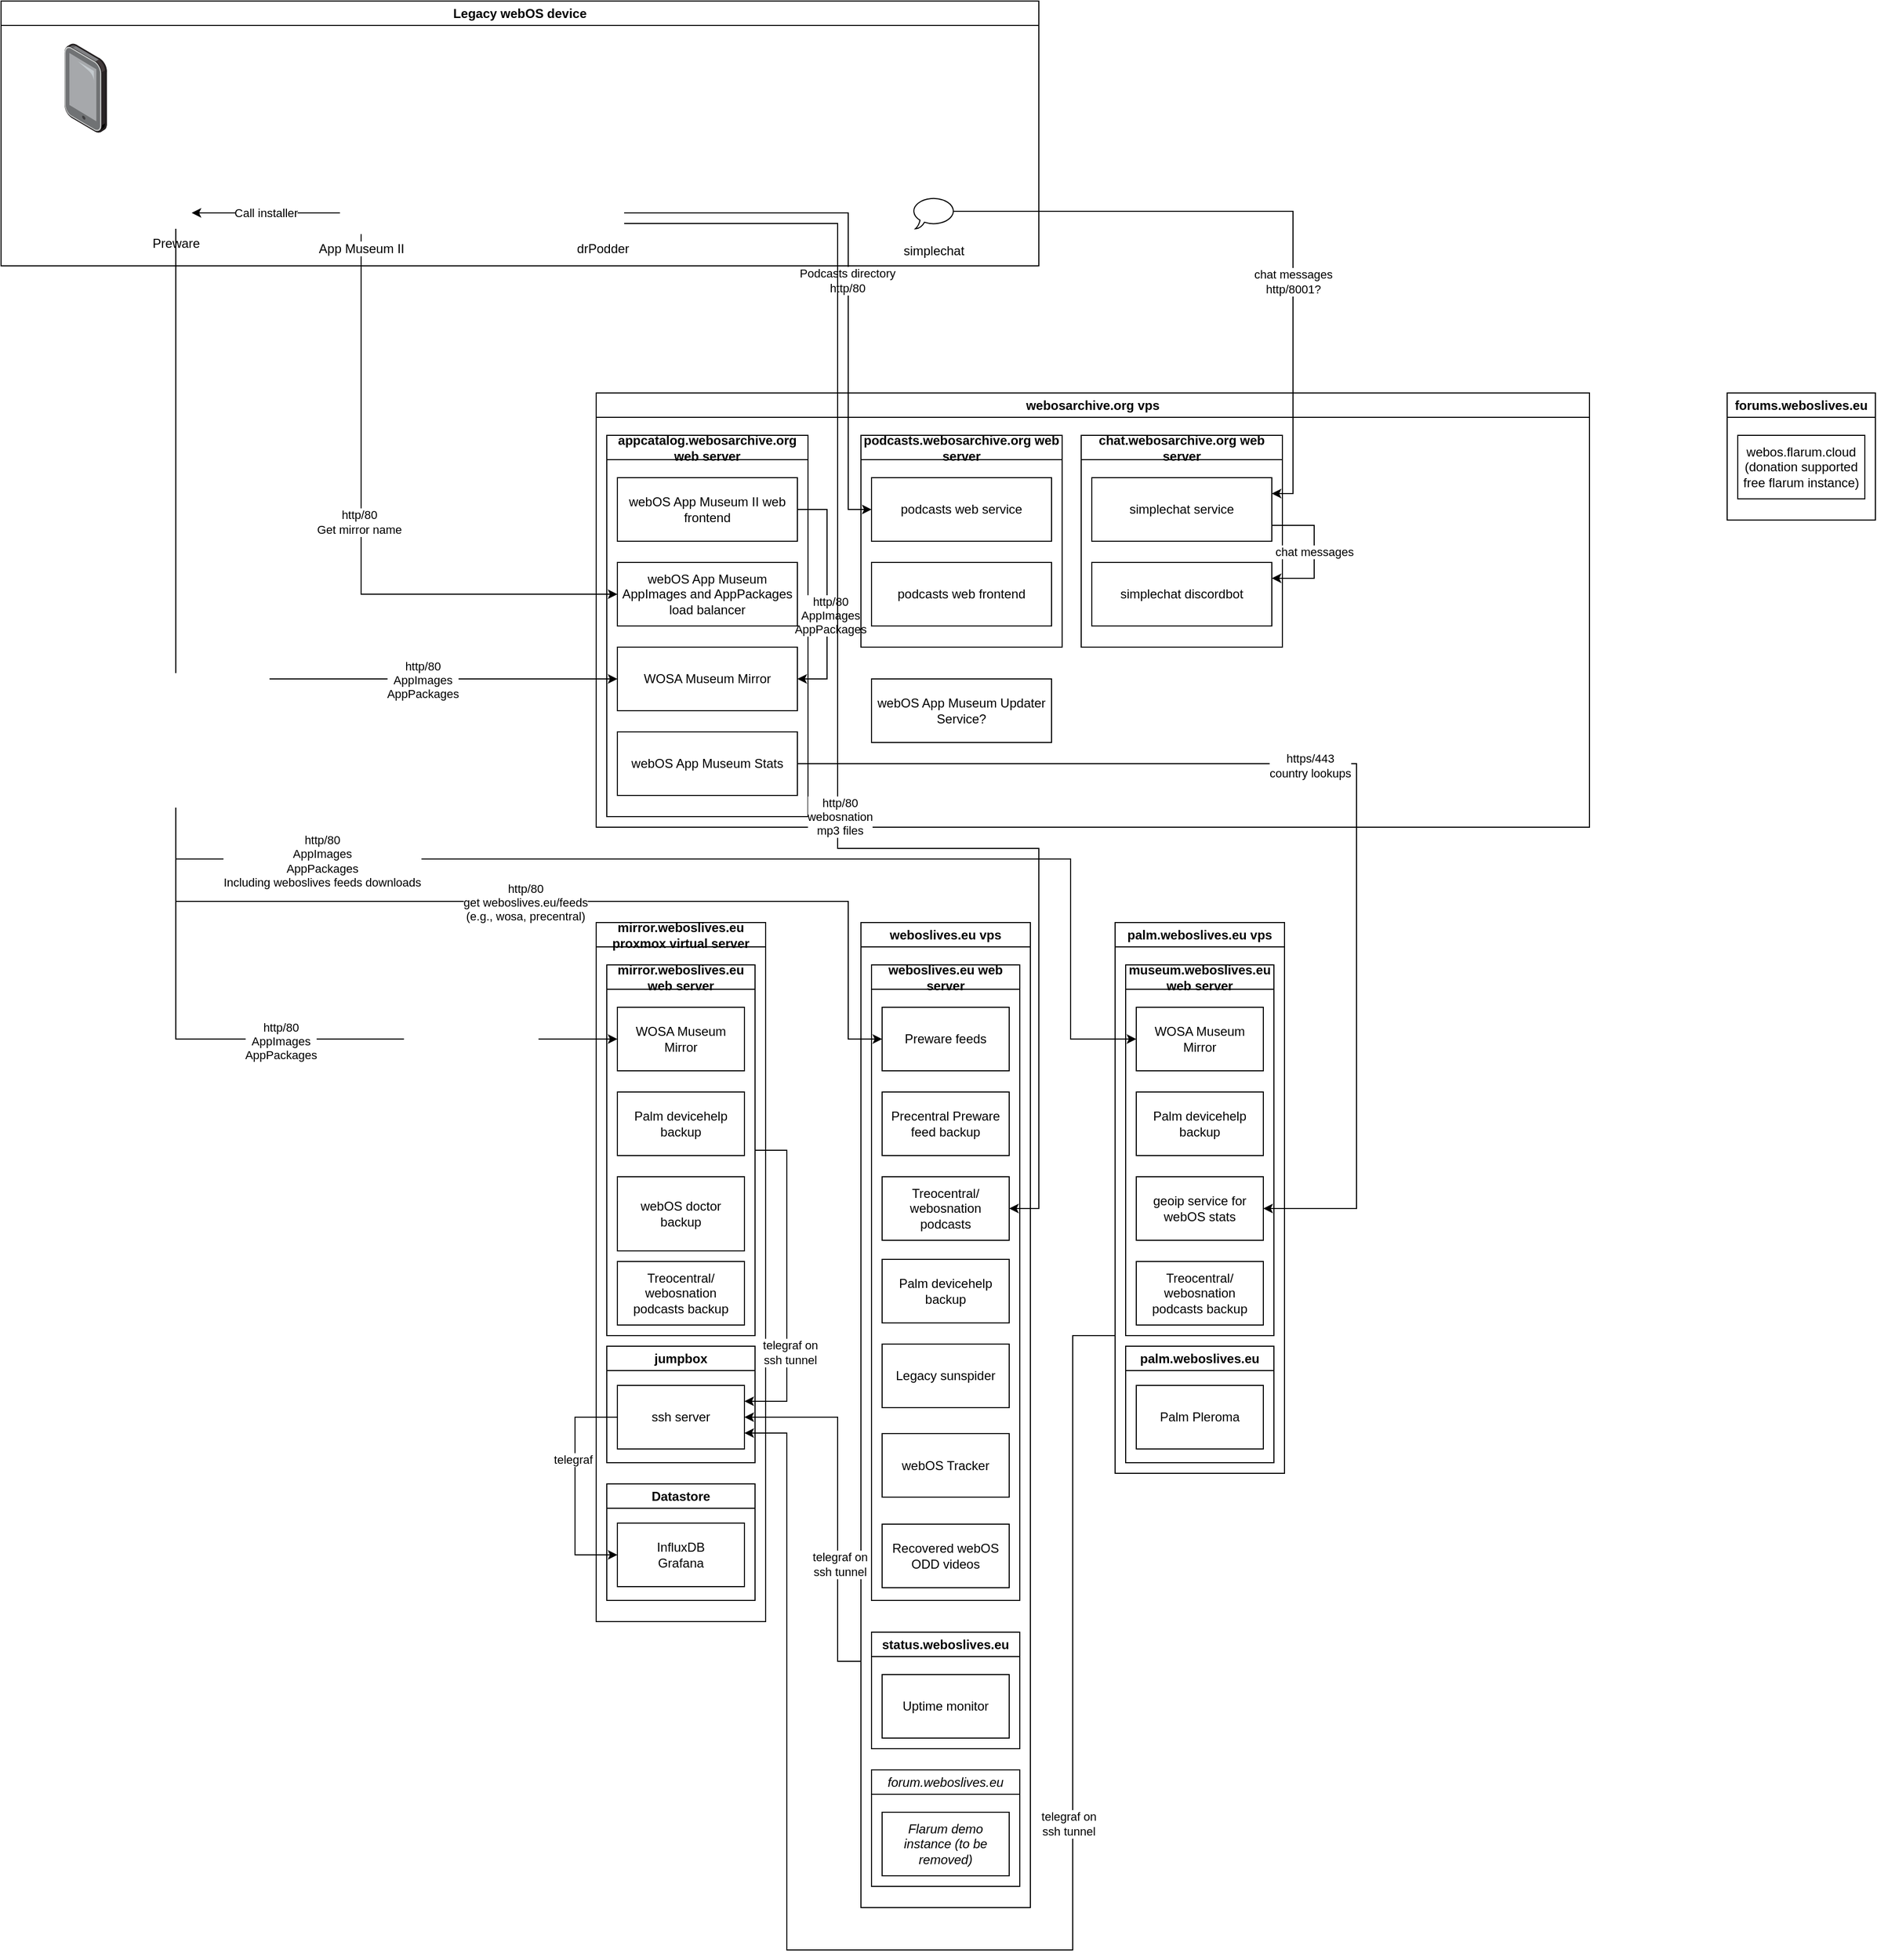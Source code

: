 <mxfile version="21.5.0" type="github">
  <diagram name="Page-1" id="cCbnzm1xCQD83DKspaT3">
    <mxGraphModel dx="3351" dy="2522" grid="1" gridSize="10" guides="1" tooltips="1" connect="1" arrows="1" fold="1" page="1" pageScale="1" pageWidth="827" pageHeight="1169" math="0" shadow="0">
      <root>
        <mxCell id="0" />
        <mxCell id="1" parent="0" />
        <mxCell id="PS-D71UFCIVm1v_QH7SR-17" value="weboslives.eu vps" style="swimlane;whiteSpace=wrap;html=1;" parent="1" vertex="1">
          <mxGeometry x="382" y="210" width="160" height="930" as="geometry" />
        </mxCell>
        <mxCell id="l4s4kaO-_cYa82F50tmw-3" value="weboslives.eu web server" style="swimlane;whiteSpace=wrap;html=1;" parent="PS-D71UFCIVm1v_QH7SR-17" vertex="1">
          <mxGeometry x="10" y="40" width="140" height="600" as="geometry">
            <mxRectangle x="310" y="190" width="120" height="30" as="alternateBounds" />
          </mxGeometry>
        </mxCell>
        <mxCell id="l4s4kaO-_cYa82F50tmw-4" value="Preware feeds" style="rounded=0;whiteSpace=wrap;html=1;" parent="l4s4kaO-_cYa82F50tmw-3" vertex="1">
          <mxGeometry x="10" y="40" width="120" height="60" as="geometry" />
        </mxCell>
        <mxCell id="l4s4kaO-_cYa82F50tmw-5" value="Precentral Preware feed backup" style="rounded=0;whiteSpace=wrap;html=1;" parent="l4s4kaO-_cYa82F50tmw-3" vertex="1">
          <mxGeometry x="10" y="120" width="120" height="60" as="geometry" />
        </mxCell>
        <mxCell id="PS-D71UFCIVm1v_QH7SR-1" value="Palm devicehelp backup" style="rounded=0;whiteSpace=wrap;html=1;" parent="l4s4kaO-_cYa82F50tmw-3" vertex="1">
          <mxGeometry x="10" y="278" width="120" height="60" as="geometry" />
        </mxCell>
        <mxCell id="PS-D71UFCIVm1v_QH7SR-2" value="Legacy sunspider" style="rounded=0;whiteSpace=wrap;html=1;" parent="l4s4kaO-_cYa82F50tmw-3" vertex="1">
          <mxGeometry x="10" y="358" width="120" height="60" as="geometry" />
        </mxCell>
        <mxCell id="PS-D71UFCIVm1v_QH7SR-3" value="webOS Tracker" style="rounded=0;whiteSpace=wrap;html=1;" parent="l4s4kaO-_cYa82F50tmw-3" vertex="1">
          <mxGeometry x="10" y="442.5" width="120" height="60" as="geometry" />
        </mxCell>
        <mxCell id="PS-D71UFCIVm1v_QH7SR-4" value="Recovered webOS ODD videos" style="rounded=0;whiteSpace=wrap;html=1;" parent="l4s4kaO-_cYa82F50tmw-3" vertex="1">
          <mxGeometry x="10" y="528" width="120" height="60" as="geometry" />
        </mxCell>
        <mxCell id="5oSPO5W26ucSjFXBTbh1-4" value="Treocentral/&lt;br&gt;webosnation podcasts" style="rounded=0;whiteSpace=wrap;html=1;" parent="l4s4kaO-_cYa82F50tmw-3" vertex="1">
          <mxGeometry x="10" y="200" width="120" height="60" as="geometry" />
        </mxCell>
        <mxCell id="PS-D71UFCIVm1v_QH7SR-18" value="status.weboslives.eu" style="swimlane;whiteSpace=wrap;html=1;" parent="PS-D71UFCIVm1v_QH7SR-17" vertex="1">
          <mxGeometry x="10" y="670" width="140" height="110" as="geometry" />
        </mxCell>
        <mxCell id="PS-D71UFCIVm1v_QH7SR-12" value="&lt;span style=&quot;font-style: normal;&quot;&gt;Uptime monitor&lt;/span&gt;" style="rounded=0;whiteSpace=wrap;html=1;fontStyle=2" parent="PS-D71UFCIVm1v_QH7SR-18" vertex="1">
          <mxGeometry x="10" y="40" width="120" height="60" as="geometry" />
        </mxCell>
        <mxCell id="PS-D71UFCIVm1v_QH7SR-51" value="forum.weboslives.eu" style="swimlane;whiteSpace=wrap;html=1;fontStyle=2" parent="PS-D71UFCIVm1v_QH7SR-17" vertex="1">
          <mxGeometry x="10" y="800" width="140" height="110" as="geometry" />
        </mxCell>
        <mxCell id="PS-D71UFCIVm1v_QH7SR-52" value="Flarum demo instance (to be removed)" style="rounded=0;whiteSpace=wrap;html=1;fontStyle=2" parent="PS-D71UFCIVm1v_QH7SR-51" vertex="1">
          <mxGeometry x="10" y="40" width="120" height="60" as="geometry" />
        </mxCell>
        <mxCell id="5oSPO5W26ucSjFXBTbh1-12" style="edgeStyle=orthogonalEdgeStyle;rounded=0;orthogonalLoop=1;jettySize=auto;html=1;exitX=0;exitY=0.75;exitDx=0;exitDy=0;entryX=1;entryY=0.75;entryDx=0;entryDy=0;" parent="1" source="PS-D71UFCIVm1v_QH7SR-31" target="PS-D71UFCIVm1v_QH7SR-43" edge="1">
          <mxGeometry relative="1" as="geometry">
            <Array as="points">
              <mxPoint x="582" y="600" />
              <mxPoint x="582" y="1180" />
              <mxPoint x="312" y="1180" />
              <mxPoint x="312" y="692" />
            </Array>
          </mxGeometry>
        </mxCell>
        <mxCell id="5oSPO5W26ucSjFXBTbh1-13" value="telegraf on&lt;br&gt;ssh tunnel" style="edgeLabel;html=1;align=center;verticalAlign=middle;resizable=0;points=[];" parent="5oSPO5W26ucSjFXBTbh1-12" vertex="1" connectable="0">
          <mxGeometry x="-0.294" y="-4" relative="1" as="geometry">
            <mxPoint as="offset" />
          </mxGeometry>
        </mxCell>
        <mxCell id="PS-D71UFCIVm1v_QH7SR-31" value="palm.weboslives.eu vps" style="swimlane;whiteSpace=wrap;html=1;" parent="1" vertex="1">
          <mxGeometry x="622" y="210" width="160" height="520" as="geometry" />
        </mxCell>
        <mxCell id="PS-D71UFCIVm1v_QH7SR-39" value="palm.weboslives.eu" style="swimlane;whiteSpace=wrap;html=1;" parent="PS-D71UFCIVm1v_QH7SR-31" vertex="1">
          <mxGeometry x="10" y="400" width="140" height="110" as="geometry" />
        </mxCell>
        <mxCell id="PS-D71UFCIVm1v_QH7SR-10" value="Palm Pleroma" style="rounded=0;whiteSpace=wrap;html=1;" parent="PS-D71UFCIVm1v_QH7SR-39" vertex="1">
          <mxGeometry x="10" y="37" width="120" height="60" as="geometry" />
        </mxCell>
        <mxCell id="PS-D71UFCIVm1v_QH7SR-5" value="museum.weboslives.eu web server" style="swimlane;whiteSpace=wrap;html=1;" parent="PS-D71UFCIVm1v_QH7SR-31" vertex="1">
          <mxGeometry x="10" y="40" width="140" height="350" as="geometry">
            <mxRectangle x="310" y="190" width="120" height="30" as="alternateBounds" />
          </mxGeometry>
        </mxCell>
        <mxCell id="PS-D71UFCIVm1v_QH7SR-6" value="WOSA Museum Mirror" style="rounded=0;whiteSpace=wrap;html=1;" parent="PS-D71UFCIVm1v_QH7SR-5" vertex="1">
          <mxGeometry x="10" y="40" width="120" height="60" as="geometry" />
        </mxCell>
        <mxCell id="PS-D71UFCIVm1v_QH7SR-7" value="Palm devicehelp backup" style="rounded=0;whiteSpace=wrap;html=1;" parent="PS-D71UFCIVm1v_QH7SR-5" vertex="1">
          <mxGeometry x="10" y="120" width="120" height="60" as="geometry" />
        </mxCell>
        <mxCell id="PS-D71UFCIVm1v_QH7SR-8" value="geoip service for webOS stats" style="rounded=0;whiteSpace=wrap;html=1;" parent="PS-D71UFCIVm1v_QH7SR-5" vertex="1">
          <mxGeometry x="10" y="200" width="120" height="60" as="geometry" />
        </mxCell>
        <mxCell id="PS-D71UFCIVm1v_QH7SR-9" value="Treocentral/&lt;br style=&quot;border-color: var(--border-color);&quot;&gt;webosnation podcasts backup" style="rounded=0;whiteSpace=wrap;html=1;" parent="PS-D71UFCIVm1v_QH7SR-5" vertex="1">
          <mxGeometry x="10" y="280" width="120" height="60" as="geometry" />
        </mxCell>
        <mxCell id="PS-D71UFCIVm1v_QH7SR-41" value="mirror.weboslives.eu proxmox virtual server" style="swimlane;whiteSpace=wrap;html=1;" parent="1" vertex="1">
          <mxGeometry x="132" y="210" width="160" height="660" as="geometry" />
        </mxCell>
        <mxCell id="PS-D71UFCIVm1v_QH7SR-42" value="jumpbox" style="swimlane;whiteSpace=wrap;html=1;" parent="PS-D71UFCIVm1v_QH7SR-41" vertex="1">
          <mxGeometry x="10" y="400" width="140" height="110" as="geometry" />
        </mxCell>
        <mxCell id="PS-D71UFCIVm1v_QH7SR-43" value="ssh server" style="rounded=0;whiteSpace=wrap;html=1;" parent="PS-D71UFCIVm1v_QH7SR-42" vertex="1">
          <mxGeometry x="10" y="37" width="120" height="60" as="geometry" />
        </mxCell>
        <mxCell id="5oSPO5W26ucSjFXBTbh1-8" style="edgeStyle=orthogonalEdgeStyle;rounded=0;orthogonalLoop=1;jettySize=auto;html=1;exitX=1;exitY=0.5;exitDx=0;exitDy=0;entryX=1;entryY=0.25;entryDx=0;entryDy=0;" parent="PS-D71UFCIVm1v_QH7SR-41" source="PS-D71UFCIVm1v_QH7SR-44" target="PS-D71UFCIVm1v_QH7SR-43" edge="1">
          <mxGeometry relative="1" as="geometry">
            <Array as="points">
              <mxPoint x="180" y="215" />
              <mxPoint x="180" y="452" />
            </Array>
          </mxGeometry>
        </mxCell>
        <mxCell id="5oSPO5W26ucSjFXBTbh1-9" value="telegraf on&lt;br style=&quot;border-color: var(--border-color);&quot;&gt;ssh tunnel" style="edgeLabel;html=1;align=center;verticalAlign=middle;resizable=0;points=[];" parent="5oSPO5W26ucSjFXBTbh1-8" vertex="1" connectable="0">
          <mxGeometry x="0.439" y="3" relative="1" as="geometry">
            <mxPoint as="offset" />
          </mxGeometry>
        </mxCell>
        <mxCell id="PS-D71UFCIVm1v_QH7SR-44" value="mirror.weboslives.eu web server" style="swimlane;whiteSpace=wrap;html=1;" parent="PS-D71UFCIVm1v_QH7SR-41" vertex="1">
          <mxGeometry x="10" y="40" width="140" height="350" as="geometry">
            <mxRectangle x="310" y="190" width="120" height="30" as="alternateBounds" />
          </mxGeometry>
        </mxCell>
        <mxCell id="PS-D71UFCIVm1v_QH7SR-45" value="WOSA Museum Mirror" style="rounded=0;whiteSpace=wrap;html=1;" parent="PS-D71UFCIVm1v_QH7SR-44" vertex="1">
          <mxGeometry x="10" y="40" width="120" height="60" as="geometry" />
        </mxCell>
        <mxCell id="PS-D71UFCIVm1v_QH7SR-46" value="Palm devicehelp backup" style="rounded=0;whiteSpace=wrap;html=1;" parent="PS-D71UFCIVm1v_QH7SR-44" vertex="1">
          <mxGeometry x="10" y="120" width="120" height="60" as="geometry" />
        </mxCell>
        <mxCell id="PS-D71UFCIVm1v_QH7SR-48" value="Treocentral/&lt;br style=&quot;border-color: var(--border-color);&quot;&gt;webosnation podcasts backup" style="rounded=0;whiteSpace=wrap;html=1;" parent="PS-D71UFCIVm1v_QH7SR-44" vertex="1">
          <mxGeometry x="10" y="280" width="120" height="60" as="geometry" />
        </mxCell>
        <mxCell id="PS-D71UFCIVm1v_QH7SR-47" value="webOS doctor backup" style="rounded=0;whiteSpace=wrap;html=1;" parent="PS-D71UFCIVm1v_QH7SR-44" vertex="1">
          <mxGeometry x="10" y="200" width="120" height="70" as="geometry" />
        </mxCell>
        <mxCell id="5oSPO5W26ucSjFXBTbh1-14" value="Datastore" style="swimlane;whiteSpace=wrap;html=1;" parent="PS-D71UFCIVm1v_QH7SR-41" vertex="1">
          <mxGeometry x="10" y="530" width="140" height="110" as="geometry" />
        </mxCell>
        <mxCell id="5oSPO5W26ucSjFXBTbh1-15" value="InfluxDB&lt;br&gt;Grafana" style="rounded=0;whiteSpace=wrap;html=1;" parent="5oSPO5W26ucSjFXBTbh1-14" vertex="1">
          <mxGeometry x="10" y="37" width="120" height="60" as="geometry" />
        </mxCell>
        <mxCell id="5oSPO5W26ucSjFXBTbh1-16" style="edgeStyle=orthogonalEdgeStyle;rounded=0;orthogonalLoop=1;jettySize=auto;html=1;exitX=0;exitY=0.5;exitDx=0;exitDy=0;entryX=0;entryY=0.5;entryDx=0;entryDy=0;" parent="PS-D71UFCIVm1v_QH7SR-41" source="PS-D71UFCIVm1v_QH7SR-43" target="5oSPO5W26ucSjFXBTbh1-15" edge="1">
          <mxGeometry relative="1" as="geometry">
            <Array as="points">
              <mxPoint x="-20" y="467" />
              <mxPoint x="-20" y="597" />
            </Array>
          </mxGeometry>
        </mxCell>
        <mxCell id="5oSPO5W26ucSjFXBTbh1-17" value="telegraf" style="edgeLabel;html=1;align=center;verticalAlign=middle;resizable=0;points=[];" parent="5oSPO5W26ucSjFXBTbh1-16" vertex="1" connectable="0">
          <mxGeometry x="-0.238" y="-2" relative="1" as="geometry">
            <mxPoint as="offset" />
          </mxGeometry>
        </mxCell>
        <mxCell id="5oSPO5W26ucSjFXBTbh1-10" style="edgeStyle=orthogonalEdgeStyle;rounded=0;orthogonalLoop=1;jettySize=auto;html=1;entryX=1;entryY=0.5;entryDx=0;entryDy=0;exitX=0;exitY=0.75;exitDx=0;exitDy=0;" parent="1" source="PS-D71UFCIVm1v_QH7SR-17" target="PS-D71UFCIVm1v_QH7SR-43" edge="1">
          <mxGeometry relative="1" as="geometry">
            <mxPoint x="330" y="370" as="sourcePoint" />
            <Array as="points">
              <mxPoint x="360" y="907" />
              <mxPoint x="360" y="677" />
            </Array>
          </mxGeometry>
        </mxCell>
        <mxCell id="5oSPO5W26ucSjFXBTbh1-11" value="telegraf on&lt;br style=&quot;border-color: var(--border-color);&quot;&gt;ssh tunnel" style="edgeLabel;html=1;align=center;verticalAlign=middle;resizable=0;points=[];" parent="5oSPO5W26ucSjFXBTbh1-10" vertex="1" connectable="0">
          <mxGeometry x="-0.329" y="-2" relative="1" as="geometry">
            <mxPoint as="offset" />
          </mxGeometry>
        </mxCell>
        <mxCell id="5oSPO5W26ucSjFXBTbh1-19" value="webosarchive.org vps" style="swimlane;whiteSpace=wrap;html=1;" parent="1" vertex="1">
          <mxGeometry x="132" y="-290" width="938" height="410" as="geometry" />
        </mxCell>
        <mxCell id="5oSPO5W26ucSjFXBTbh1-22" value="appcatalog.webosarchive.org web server" style="swimlane;whiteSpace=wrap;html=1;" parent="5oSPO5W26ucSjFXBTbh1-19" vertex="1">
          <mxGeometry x="10" y="40" width="190" height="360" as="geometry">
            <mxRectangle x="310" y="190" width="120" height="30" as="alternateBounds" />
          </mxGeometry>
        </mxCell>
        <mxCell id="5oSPO5W26ucSjFXBTbh1-28" style="edgeStyle=orthogonalEdgeStyle;rounded=0;orthogonalLoop=1;jettySize=auto;html=1;exitX=1;exitY=0.5;exitDx=0;exitDy=0;entryX=1;entryY=0.5;entryDx=0;entryDy=0;" parent="5oSPO5W26ucSjFXBTbh1-22" source="5oSPO5W26ucSjFXBTbh1-23" target="uOune92CNgHs2ACM1iYS-1" edge="1">
          <mxGeometry relative="1" as="geometry">
            <Array as="points">
              <mxPoint x="208" y="70" />
              <mxPoint x="208" y="230" />
            </Array>
          </mxGeometry>
        </mxCell>
        <mxCell id="5oSPO5W26ucSjFXBTbh1-36" value="http/80&lt;br style=&quot;border-color: var(--border-color);&quot;&gt;AppImages&lt;br style=&quot;border-color: var(--border-color);&quot;&gt;AppPackages" style="edgeLabel;html=1;align=center;verticalAlign=middle;resizable=0;points=[];" parent="5oSPO5W26ucSjFXBTbh1-28" vertex="1" connectable="0">
          <mxGeometry x="0.183" y="3" relative="1" as="geometry">
            <mxPoint as="offset" />
          </mxGeometry>
        </mxCell>
        <mxCell id="5oSPO5W26ucSjFXBTbh1-23" value="webOS App Museum II web frontend" style="rounded=0;whiteSpace=wrap;html=1;" parent="5oSPO5W26ucSjFXBTbh1-22" vertex="1">
          <mxGeometry x="10" y="40" width="170" height="60" as="geometry" />
        </mxCell>
        <mxCell id="5oSPO5W26ucSjFXBTbh1-27" value="webOS App Museum AppImages and AppPackages load balancer" style="rounded=0;whiteSpace=wrap;html=1;" parent="5oSPO5W26ucSjFXBTbh1-22" vertex="1">
          <mxGeometry x="10" y="120" width="170" height="60" as="geometry" />
        </mxCell>
        <mxCell id="uOune92CNgHs2ACM1iYS-1" value="WOSA Museum Mirror" style="rounded=0;whiteSpace=wrap;html=1;" vertex="1" parent="5oSPO5W26ucSjFXBTbh1-22">
          <mxGeometry x="10" y="200" width="170" height="60" as="geometry" />
        </mxCell>
        <mxCell id="uOune92CNgHs2ACM1iYS-5" value="webOS App Museum Stats" style="rounded=0;whiteSpace=wrap;html=1;" vertex="1" parent="5oSPO5W26ucSjFXBTbh1-22">
          <mxGeometry x="10" y="280" width="170" height="60" as="geometry" />
        </mxCell>
        <mxCell id="5oSPO5W26ucSjFXBTbh1-41" value="podcasts.webosarchive.org web server" style="swimlane;whiteSpace=wrap;html=1;" parent="5oSPO5W26ucSjFXBTbh1-19" vertex="1">
          <mxGeometry x="250" y="40" width="190" height="200" as="geometry">
            <mxRectangle x="310" y="190" width="120" height="30" as="alternateBounds" />
          </mxGeometry>
        </mxCell>
        <mxCell id="5oSPO5W26ucSjFXBTbh1-44" value="podcasts web service" style="rounded=0;whiteSpace=wrap;html=1;" parent="5oSPO5W26ucSjFXBTbh1-41" vertex="1">
          <mxGeometry x="10" y="40" width="170" height="60" as="geometry" />
        </mxCell>
        <mxCell id="5oSPO5W26ucSjFXBTbh1-53" value="podcasts web frontend" style="rounded=0;whiteSpace=wrap;html=1;" parent="5oSPO5W26ucSjFXBTbh1-41" vertex="1">
          <mxGeometry x="10" y="120" width="170" height="60" as="geometry" />
        </mxCell>
        <mxCell id="5oSPO5W26ucSjFXBTbh1-51" value="chat.webosarchive.org web server" style="swimlane;whiteSpace=wrap;html=1;" parent="5oSPO5W26ucSjFXBTbh1-19" vertex="1">
          <mxGeometry x="458" y="40" width="190" height="200" as="geometry">
            <mxRectangle x="310" y="190" width="120" height="30" as="alternateBounds" />
          </mxGeometry>
        </mxCell>
        <mxCell id="5oSPO5W26ucSjFXBTbh1-58" value="chat messages" style="edgeStyle=orthogonalEdgeStyle;rounded=0;orthogonalLoop=1;jettySize=auto;html=1;exitX=1;exitY=0.75;exitDx=0;exitDy=0;entryX=1;entryY=0.25;entryDx=0;entryDy=0;" parent="5oSPO5W26ucSjFXBTbh1-51" source="5oSPO5W26ucSjFXBTbh1-52" target="5oSPO5W26ucSjFXBTbh1-54" edge="1">
          <mxGeometry relative="1" as="geometry">
            <Array as="points">
              <mxPoint x="220" y="85" />
              <mxPoint x="220" y="135" />
            </Array>
          </mxGeometry>
        </mxCell>
        <mxCell id="5oSPO5W26ucSjFXBTbh1-52" value="simplechat service" style="rounded=0;whiteSpace=wrap;html=1;" parent="5oSPO5W26ucSjFXBTbh1-51" vertex="1">
          <mxGeometry x="10" y="40" width="170" height="60" as="geometry" />
        </mxCell>
        <mxCell id="5oSPO5W26ucSjFXBTbh1-54" value="simplechat discordbot" style="rounded=0;whiteSpace=wrap;html=1;" parent="5oSPO5W26ucSjFXBTbh1-51" vertex="1">
          <mxGeometry x="10" y="120" width="170" height="60" as="geometry" />
        </mxCell>
        <mxCell id="uOune92CNgHs2ACM1iYS-8" value="webOS App Museum Updater Service?" style="rounded=0;whiteSpace=wrap;html=1;" vertex="1" parent="5oSPO5W26ucSjFXBTbh1-19">
          <mxGeometry x="260" y="270" width="170" height="60" as="geometry" />
        </mxCell>
        <mxCell id="5oSPO5W26ucSjFXBTbh1-29" style="edgeStyle=orthogonalEdgeStyle;rounded=0;orthogonalLoop=1;jettySize=auto;html=1;entryX=0;entryY=0.5;entryDx=0;entryDy=0;exitX=0.5;exitY=1;exitDx=0;exitDy=0;" parent="1" source="uOune92CNgHs2ACM1iYS-15" target="PS-D71UFCIVm1v_QH7SR-6" edge="1">
          <mxGeometry relative="1" as="geometry">
            <Array as="points">
              <mxPoint x="-265" y="150" />
              <mxPoint x="580" y="150" />
              <mxPoint x="580" y="320" />
            </Array>
          </mxGeometry>
        </mxCell>
        <mxCell id="uOune92CNgHs2ACM1iYS-24" value="http/80&lt;br style=&quot;border-color: var(--border-color);&quot;&gt;AppImages&lt;br style=&quot;border-color: var(--border-color);&quot;&gt;AppPackages&lt;br style=&quot;border-color: var(--border-color);&quot;&gt;Including weboslives feeds downloads" style="edgeLabel;html=1;align=center;verticalAlign=middle;resizable=0;points=[];" vertex="1" connectable="0" parent="5oSPO5W26ucSjFXBTbh1-29">
          <mxGeometry x="-0.124" y="-2" relative="1" as="geometry">
            <mxPoint as="offset" />
          </mxGeometry>
        </mxCell>
        <mxCell id="5oSPO5W26ucSjFXBTbh1-30" style="edgeStyle=orthogonalEdgeStyle;rounded=0;orthogonalLoop=1;jettySize=auto;html=1;entryX=0;entryY=0.5;entryDx=0;entryDy=0;exitX=0.5;exitY=1;exitDx=0;exitDy=0;" parent="1" source="uOune92CNgHs2ACM1iYS-15" target="PS-D71UFCIVm1v_QH7SR-45" edge="1">
          <mxGeometry relative="1" as="geometry">
            <Array as="points">
              <mxPoint x="-265" y="320" />
            </Array>
          </mxGeometry>
        </mxCell>
        <mxCell id="5oSPO5W26ucSjFXBTbh1-32" value="http/80&lt;br style=&quot;border-color: var(--border-color);&quot;&gt;AppImages&lt;br style=&quot;border-color: var(--border-color);&quot;&gt;AppPackages" style="edgeLabel;html=1;align=center;verticalAlign=middle;resizable=0;points=[];" parent="5oSPO5W26ucSjFXBTbh1-30" vertex="1" connectable="0">
          <mxGeometry x="0.462" y="-2" relative="1" as="geometry">
            <mxPoint as="offset" />
          </mxGeometry>
        </mxCell>
        <mxCell id="5oSPO5W26ucSjFXBTbh1-46" style="edgeStyle=orthogonalEdgeStyle;rounded=0;orthogonalLoop=1;jettySize=auto;html=1;exitX=1;exitY=0.5;exitDx=0;exitDy=0;entryX=0;entryY=0.5;entryDx=0;entryDy=0;" parent="1" source="5oSPO5W26ucSjFXBTbh1-37" target="5oSPO5W26ucSjFXBTbh1-44" edge="1">
          <mxGeometry relative="1" as="geometry">
            <Array as="points">
              <mxPoint x="370" y="-460" />
              <mxPoint x="370" y="-180" />
            </Array>
          </mxGeometry>
        </mxCell>
        <mxCell id="5oSPO5W26ucSjFXBTbh1-47" value="Podcasts directory&lt;br&gt;http/80" style="edgeLabel;html=1;align=center;verticalAlign=middle;resizable=0;points=[];" parent="5oSPO5W26ucSjFXBTbh1-46" vertex="1" connectable="0">
          <mxGeometry x="0.072" y="-1" relative="1" as="geometry">
            <mxPoint as="offset" />
          </mxGeometry>
        </mxCell>
        <mxCell id="5oSPO5W26ucSjFXBTbh1-48" style="edgeStyle=orthogonalEdgeStyle;rounded=0;orthogonalLoop=1;jettySize=auto;html=1;exitX=1;exitY=0.75;exitDx=0;exitDy=0;entryX=1;entryY=0.5;entryDx=0;entryDy=0;" parent="1" source="5oSPO5W26ucSjFXBTbh1-37" target="5oSPO5W26ucSjFXBTbh1-4" edge="1">
          <mxGeometry relative="1" as="geometry">
            <mxPoint x="50" y="-90.0" as="targetPoint" />
            <Array as="points">
              <mxPoint x="360" y="-450" />
              <mxPoint x="360" y="140" />
              <mxPoint x="550" y="140" />
              <mxPoint x="550" y="480" />
            </Array>
          </mxGeometry>
        </mxCell>
        <mxCell id="uOune92CNgHs2ACM1iYS-25" value="http/80&lt;br style=&quot;border-color: var(--border-color);&quot;&gt;webosnation&lt;br style=&quot;border-color: var(--border-color);&quot;&gt;mp3 files" style="edgeLabel;html=1;align=center;verticalAlign=middle;resizable=0;points=[];" vertex="1" connectable="0" parent="5oSPO5W26ucSjFXBTbh1-48">
          <mxGeometry x="0.128" y="2" relative="1" as="geometry">
            <mxPoint as="offset" />
          </mxGeometry>
        </mxCell>
        <mxCell id="5oSPO5W26ucSjFXBTbh1-56" style="edgeStyle=orthogonalEdgeStyle;rounded=0;orthogonalLoop=1;jettySize=auto;html=1;exitX=0.945;exitY=0.45;exitDx=0;exitDy=0;exitPerimeter=0;entryX=1;entryY=0.25;entryDx=0;entryDy=0;" parent="1" source="5oSPO5W26ucSjFXBTbh1-55" target="5oSPO5W26ucSjFXBTbh1-52" edge="1">
          <mxGeometry relative="1" as="geometry" />
        </mxCell>
        <mxCell id="5oSPO5W26ucSjFXBTbh1-57" value="chat messages&lt;br&gt;http/8001?" style="edgeLabel;html=1;align=center;verticalAlign=middle;resizable=0;points=[];" parent="5oSPO5W26ucSjFXBTbh1-56" vertex="1" connectable="0">
          <mxGeometry x="0.274" relative="1" as="geometry">
            <mxPoint as="offset" />
          </mxGeometry>
        </mxCell>
        <mxCell id="5oSPO5W26ucSjFXBTbh1-63" style="edgeStyle=orthogonalEdgeStyle;rounded=0;orthogonalLoop=1;jettySize=auto;html=1;exitX=0.5;exitY=1;exitDx=0;exitDy=0;entryX=0;entryY=0.5;entryDx=0;entryDy=0;" parent="1" source="5oSPO5W26ucSjFXBTbh1-61" target="5oSPO5W26ucSjFXBTbh1-27" edge="1">
          <mxGeometry relative="1" as="geometry">
            <Array as="points">
              <mxPoint x="-90" y="-100" />
            </Array>
          </mxGeometry>
        </mxCell>
        <mxCell id="5oSPO5W26ucSjFXBTbh1-64" value="http/80&lt;br&gt;Get mirror name" style="edgeLabel;html=1;align=center;verticalAlign=middle;resizable=0;points=[];" parent="5oSPO5W26ucSjFXBTbh1-63" vertex="1" connectable="0">
          <mxGeometry x="-0.067" y="-2" relative="1" as="geometry">
            <mxPoint as="offset" />
          </mxGeometry>
        </mxCell>
        <mxCell id="uOune92CNgHs2ACM1iYS-6" style="edgeStyle=orthogonalEdgeStyle;rounded=0;orthogonalLoop=1;jettySize=auto;html=1;entryX=0;entryY=0.5;entryDx=0;entryDy=0;exitX=0.5;exitY=1;exitDx=0;exitDy=0;" edge="1" parent="1" source="uOune92CNgHs2ACM1iYS-15" target="uOune92CNgHs2ACM1iYS-1">
          <mxGeometry relative="1" as="geometry">
            <Array as="points">
              <mxPoint x="-265" y="-20" />
            </Array>
          </mxGeometry>
        </mxCell>
        <mxCell id="uOune92CNgHs2ACM1iYS-7" value="http/80&lt;br style=&quot;border-color: var(--border-color);&quot;&gt;AppImages&lt;br style=&quot;border-color: var(--border-color);&quot;&gt;AppPackages" style="edgeLabel;html=1;align=center;verticalAlign=middle;resizable=0;points=[];" vertex="1" connectable="0" parent="uOune92CNgHs2ACM1iYS-6">
          <mxGeometry x="0.563" y="-1" relative="1" as="geometry">
            <mxPoint as="offset" />
          </mxGeometry>
        </mxCell>
        <mxCell id="uOune92CNgHs2ACM1iYS-2" style="edgeStyle=orthogonalEdgeStyle;rounded=0;orthogonalLoop=1;jettySize=auto;html=1;exitX=1;exitY=0.5;exitDx=0;exitDy=0;entryX=1;entryY=0.5;entryDx=0;entryDy=0;" edge="1" parent="1" source="uOune92CNgHs2ACM1iYS-5" target="PS-D71UFCIVm1v_QH7SR-8">
          <mxGeometry relative="1" as="geometry">
            <Array as="points">
              <mxPoint x="850" y="60" />
              <mxPoint x="850" y="480" />
            </Array>
            <mxPoint x="-60" y="-450" as="sourcePoint" />
            <mxPoint x="162" y="-105" as="targetPoint" />
          </mxGeometry>
        </mxCell>
        <mxCell id="uOune92CNgHs2ACM1iYS-3" value="https/443&lt;br&gt;country lookups" style="edgeLabel;html=1;align=center;verticalAlign=middle;resizable=0;points=[];" vertex="1" connectable="0" parent="uOune92CNgHs2ACM1iYS-2">
          <mxGeometry x="-0.067" y="-2" relative="1" as="geometry">
            <mxPoint as="offset" />
          </mxGeometry>
        </mxCell>
        <mxCell id="uOune92CNgHs2ACM1iYS-9" value="Legacy webOS device" style="swimlane;whiteSpace=wrap;html=1;" vertex="1" parent="1">
          <mxGeometry x="-430" y="-660" width="980" height="250" as="geometry" />
        </mxCell>
        <mxCell id="uOune92CNgHs2ACM1iYS-17" value="Call installer" style="edgeStyle=orthogonalEdgeStyle;rounded=0;orthogonalLoop=1;jettySize=auto;html=1;exitX=0;exitY=0.5;exitDx=0;exitDy=0;" edge="1" parent="uOune92CNgHs2ACM1iYS-9" source="5oSPO5W26ucSjFXBTbh1-61" target="uOune92CNgHs2ACM1iYS-15">
          <mxGeometry relative="1" as="geometry" />
        </mxCell>
        <mxCell id="5oSPO5W26ucSjFXBTbh1-61" value="App Museum II" style="shape=image;html=1;verticalAlign=top;verticalLabelPosition=bottom;labelBackgroundColor=#ffffff;imageAspect=0;aspect=fixed;image=https://cdn4.iconfinder.com/data/icons/essential-app-1/16/shopping-bag-paper-store-128.png" parent="uOune92CNgHs2ACM1iYS-9" vertex="1">
          <mxGeometry x="320" y="180" width="40" height="40" as="geometry" />
        </mxCell>
        <mxCell id="5oSPO5W26ucSjFXBTbh1-37" value="drPodder" style="shape=image;html=1;verticalAlign=top;verticalLabelPosition=bottom;labelBackgroundColor=#ffffff;imageAspect=0;aspect=fixed;image=https://cdn2.iconfinder.com/data/icons/css-vol-2/24/media-podcast-128.png" parent="uOune92CNgHs2ACM1iYS-9" vertex="1">
          <mxGeometry x="548.42" y="180" width="40" height="40" as="geometry" />
        </mxCell>
        <mxCell id="5oSPO5W26ucSjFXBTbh1-55" value="&lt;br&gt;&lt;br&gt;&lt;br&gt;&lt;br&gt;&lt;br&gt;simplechat" style="whiteSpace=wrap;html=1;shape=mxgraph.basic.oval_callout" parent="uOune92CNgHs2ACM1iYS-9" vertex="1">
          <mxGeometry x="860" y="185" width="41.58" height="30" as="geometry" />
        </mxCell>
        <mxCell id="5oSPO5W26ucSjFXBTbh1-34" value="" style="image;points=[];aspect=fixed;html=1;align=center;shadow=0;dashed=0;image=img/lib/allied_telesis/computer_and_terminals/Tablet.svg;" parent="uOune92CNgHs2ACM1iYS-9" vertex="1">
          <mxGeometry x="60" y="40" width="40" height="84.45" as="geometry" />
        </mxCell>
        <mxCell id="uOune92CNgHs2ACM1iYS-15" value="Preware" style="shape=image;html=1;verticalAlign=top;verticalLabelPosition=bottom;labelBackgroundColor=#ffffff;imageAspect=0;aspect=fixed;image=https://cdn2.iconfinder.com/data/icons/font-awesome/1792/linux-128.png" vertex="1" parent="uOune92CNgHs2ACM1iYS-9">
          <mxGeometry x="150" y="185" width="30" height="30" as="geometry" />
        </mxCell>
        <mxCell id="uOune92CNgHs2ACM1iYS-10" value="forums.weboslives.eu" style="swimlane;whiteSpace=wrap;html=1;" vertex="1" parent="1">
          <mxGeometry x="1200" y="-290" width="140" height="120" as="geometry">
            <mxRectangle x="310" y="190" width="120" height="30" as="alternateBounds" />
          </mxGeometry>
        </mxCell>
        <mxCell id="uOune92CNgHs2ACM1iYS-11" value="webos.flarum.cloud&lt;br&gt;(donation supported free flarum instance)" style="rounded=0;whiteSpace=wrap;html=1;" vertex="1" parent="uOune92CNgHs2ACM1iYS-10">
          <mxGeometry x="10" y="40" width="120" height="60" as="geometry" />
        </mxCell>
        <mxCell id="uOune92CNgHs2ACM1iYS-21" style="edgeStyle=orthogonalEdgeStyle;rounded=0;orthogonalLoop=1;jettySize=auto;html=1;exitX=0.5;exitY=1;exitDx=0;exitDy=0;entryX=0;entryY=0.5;entryDx=0;entryDy=0;" edge="1" parent="1" source="uOune92CNgHs2ACM1iYS-15" target="l4s4kaO-_cYa82F50tmw-4">
          <mxGeometry relative="1" as="geometry">
            <Array as="points">
              <mxPoint x="-265" y="190" />
              <mxPoint x="370" y="190" />
              <mxPoint x="370" y="320" />
            </Array>
          </mxGeometry>
        </mxCell>
        <mxCell id="uOune92CNgHs2ACM1iYS-22" value="http/80&lt;br&gt;get weboslives.eu/feeds&lt;br&gt;(e.g., wosa, precentral)" style="edgeLabel;html=1;align=center;verticalAlign=middle;resizable=0;points=[];" vertex="1" connectable="0" parent="uOune92CNgHs2ACM1iYS-21">
          <mxGeometry x="0.348" y="-1" relative="1" as="geometry">
            <mxPoint as="offset" />
          </mxGeometry>
        </mxCell>
      </root>
    </mxGraphModel>
  </diagram>
</mxfile>

